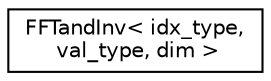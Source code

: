 digraph "Graphical Class Hierarchy"
{
 // LATEX_PDF_SIZE
  edge [fontname="Helvetica",fontsize="10",labelfontname="Helvetica",labelfontsize="10"];
  node [fontname="Helvetica",fontsize="10",shape=record];
  rankdir="LR";
  Node0 [label="FFTandInv\< idx_type,\l val_type, dim \>",height=0.2,width=0.4,color="black", fillcolor="white", style="filled",URL="$classFFTandInv.html",tooltip=" "];
}
